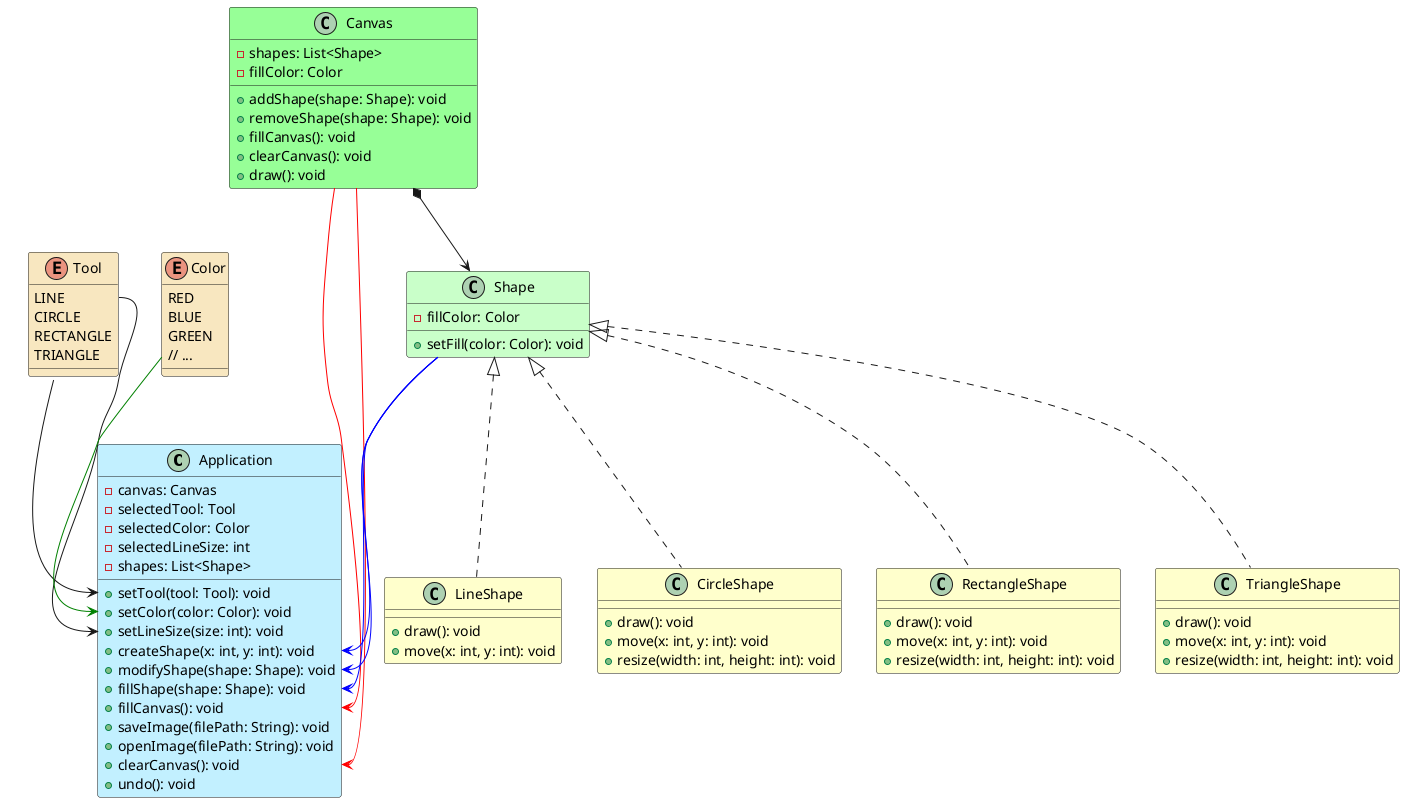 @startuml

class Application #Application {
    - canvas: Canvas
    - selectedTool: Tool
    - selectedColor: Color
    - selectedLineSize: int
    - shapes: List<Shape>
    + setTool(tool: Tool): void 
    + setColor(color: Color): void
    + setLineSize(size: int): void
    + createShape(x: int, y: int): void
    + modifyShape(shape: Shape): void
    + fillShape(shape: Shape): void
    + fillCanvas(): void
    + saveImage(filePath: String): void
    + openImage(filePath: String): void
    + clearCanvas(): void
    + undo(): void
}

enum Tool #Strategy {
    LINE
    CIRCLE
    RECTANGLE
    TRIANGLE
}

enum Color #Strategy {
    RED
    BLUE
    GREEN
    // ...
}

class Shape #Technology {
    - fillColor: Color
    + setFill(color: Color): void
}

class LineShape #Business {
    + draw(): void
    + move(x: int, y: int): void
}

class CircleShape #Business {
    + draw(): void
    + move(x: int, y: int): void
    + resize(width: int, height: int): void
}

class RectangleShape #Business {
    + draw(): void
    + move(x: int, y: int): void
    + resize(width: int, height: int): void
}

class TriangleShape #Business {
    + draw(): void
    + move(x: int, y: int): void
    + resize(width: int, height: int): void
}

class Canvas #Physical {
    - shapes: List<Shape>
    - fillColor: Color
    + addShape(shape: Shape): void
    + removeShape(shape: Shape): void
    + fillCanvas(): void
    + clearCanvas(): void
    + draw(): void
}

Canvas --> Application::fillCanvas #red
Canvas --> Application::clearCanvas #red
Tool --> Application::setTool
Color --> Application::setColor #green
Shape --> Application::createShape #blue
Shape --> Application::modifyShape #blue
Shape --> Application::fillShape #blue
Tool::LINE --> Application::setLineSize
Shape <|.. LineShape
Shape <|.. CircleShape
Shape <|.. RectangleShape
Shape <|.. TriangleShape
Canvas *--> Shape

@enduml
